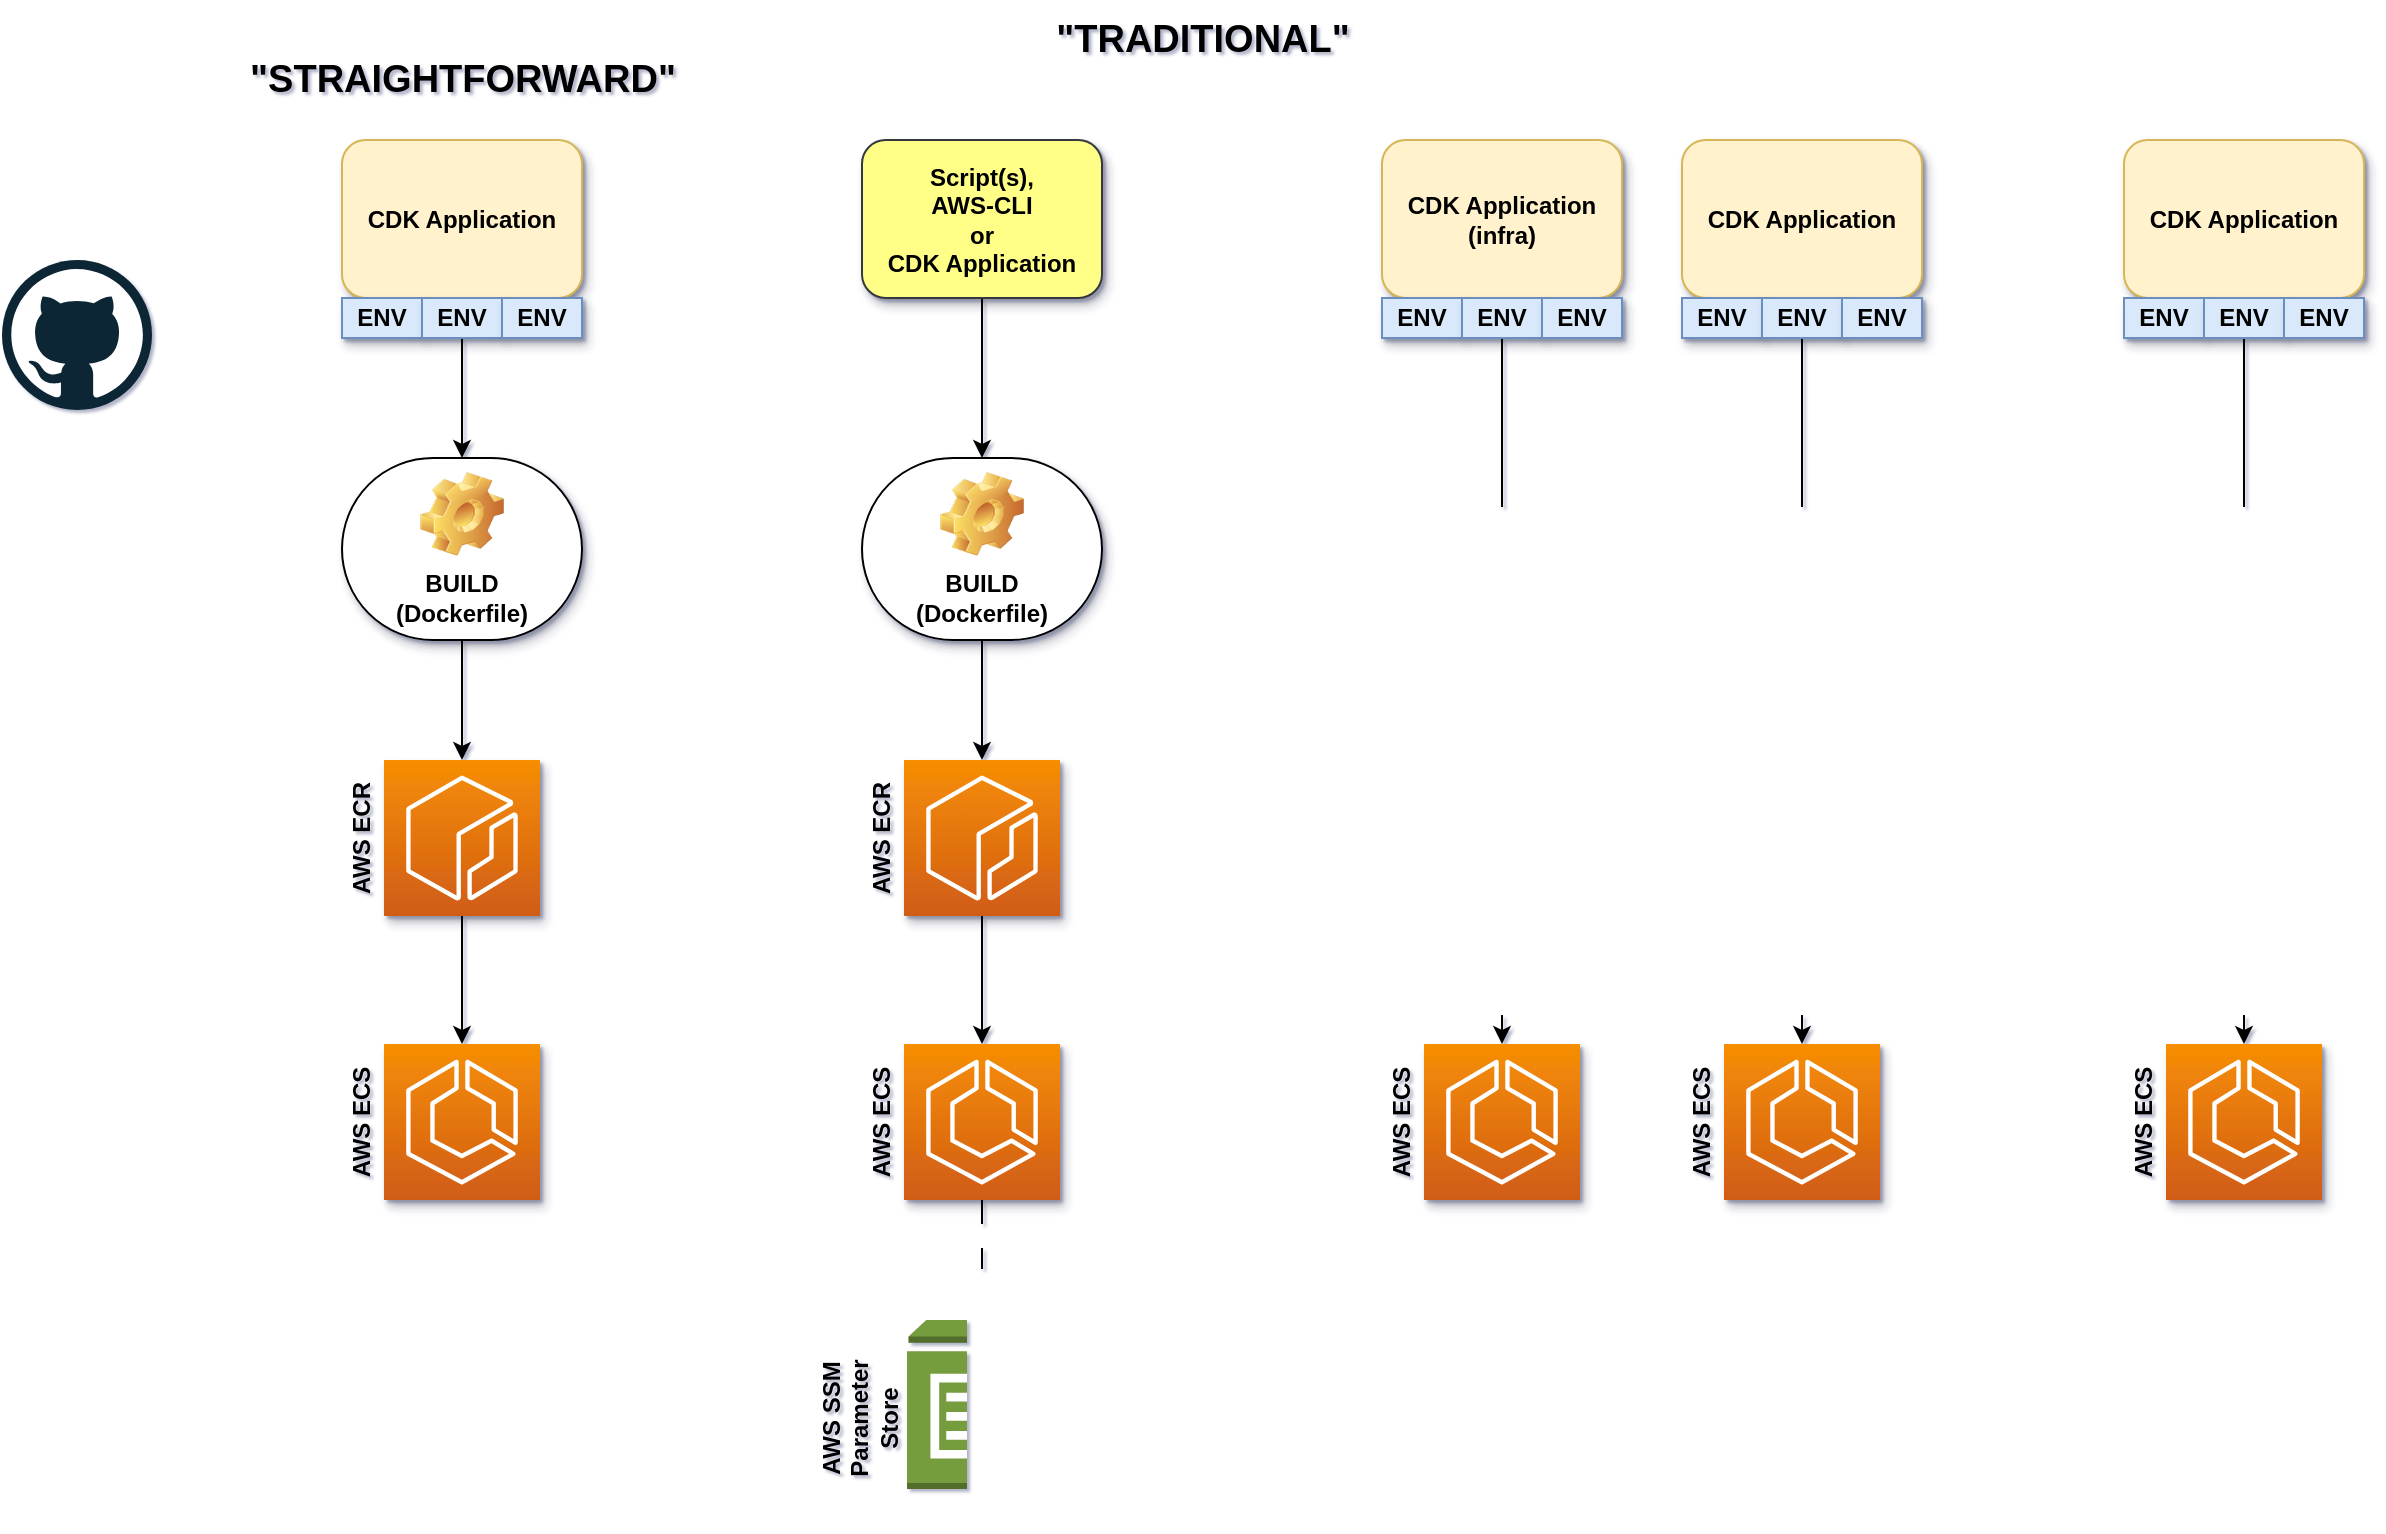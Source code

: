 <mxfile version="21.2.3" type="github">
  <diagram name="Stránka-1" id="pbJBylKxU5VuryBFHDFz">
    <mxGraphModel dx="2195" dy="1944" grid="1" gridSize="10" guides="1" tooltips="1" connect="1" arrows="1" fold="1" page="1" pageScale="1" pageWidth="827" pageHeight="1169" background="none" math="0" shadow="1">
      <root>
        <mxCell id="0" />
        <mxCell id="1" parent="0" />
        <mxCell id="vKwGqFaDPew6xlJv7KLT-27" value="" style="edgeStyle=orthogonalEdgeStyle;rounded=0;orthogonalLoop=1;jettySize=auto;html=1;" edge="1" parent="1" source="vKwGqFaDPew6xlJv7KLT-4" target="vKwGqFaDPew6xlJv7KLT-12">
          <mxGeometry relative="1" as="geometry" />
        </mxCell>
        <mxCell id="vKwGqFaDPew6xlJv7KLT-4" value="CDK Application" style="rounded=1;whiteSpace=wrap;html=1;fillColor=#fff2cc;strokeColor=#d6b656;shadow=1;fontStyle=1" vertex="1" parent="1">
          <mxGeometry x="60" y="-1010" width="120" height="79" as="geometry" />
        </mxCell>
        <mxCell id="vKwGqFaDPew6xlJv7KLT-5" value="ENV" style="rounded=0;whiteSpace=wrap;html=1;fillColor=#dae8fc;strokeColor=#6c8ebf;shadow=1;fontStyle=1" vertex="1" parent="1">
          <mxGeometry x="60" y="-931" width="40" height="20" as="geometry" />
        </mxCell>
        <mxCell id="vKwGqFaDPew6xlJv7KLT-6" value="ENV" style="rounded=0;whiteSpace=wrap;html=1;fillColor=#dae8fc;strokeColor=#6c8ebf;shadow=1;fontStyle=1" vertex="1" parent="1">
          <mxGeometry x="100" y="-931" width="40" height="20" as="geometry" />
        </mxCell>
        <mxCell id="vKwGqFaDPew6xlJv7KLT-7" value="ENV" style="rounded=0;whiteSpace=wrap;html=1;fillColor=#dae8fc;strokeColor=#6c8ebf;shadow=1;fontStyle=1" vertex="1" parent="1">
          <mxGeometry x="140" y="-931" width="40" height="20" as="geometry" />
        </mxCell>
        <mxCell id="vKwGqFaDPew6xlJv7KLT-32" value="" style="edgeStyle=orthogonalEdgeStyle;rounded=0;orthogonalLoop=1;jettySize=auto;html=1;" edge="1" parent="1" source="vKwGqFaDPew6xlJv7KLT-12" target="vKwGqFaDPew6xlJv7KLT-13">
          <mxGeometry relative="1" as="geometry" />
        </mxCell>
        <mxCell id="vKwGqFaDPew6xlJv7KLT-12" value="BUILD&lt;br&gt;(Dockerfile)" style="label;whiteSpace=wrap;html=1;align=center;verticalAlign=bottom;spacingLeft=0;spacingBottom=4;imageAlign=center;imageVerticalAlign=top;image=img/clipart/Gear_128x128.png;arcSize=50;shadow=1;" vertex="1" parent="1">
          <mxGeometry x="60" y="-851" width="120" height="91" as="geometry" />
        </mxCell>
        <mxCell id="vKwGqFaDPew6xlJv7KLT-34" value="" style="edgeStyle=orthogonalEdgeStyle;rounded=0;orthogonalLoop=1;jettySize=auto;html=1;" edge="1" parent="1" source="vKwGqFaDPew6xlJv7KLT-13" target="vKwGqFaDPew6xlJv7KLT-14">
          <mxGeometry relative="1" as="geometry" />
        </mxCell>
        <mxCell id="vKwGqFaDPew6xlJv7KLT-13" value="" style="sketch=0;points=[[0,0,0],[0.25,0,0],[0.5,0,0],[0.75,0,0],[1,0,0],[0,1,0],[0.25,1,0],[0.5,1,0],[0.75,1,0],[1,1,0],[0,0.25,0],[0,0.5,0],[0,0.75,0],[1,0.25,0],[1,0.5,0],[1,0.75,0]];outlineConnect=0;fontColor=#232F3E;gradientColor=#F78E04;gradientDirection=north;fillColor=#D05C17;strokeColor=#ffffff;dashed=0;verticalLabelPosition=bottom;verticalAlign=top;align=center;html=1;fontSize=12;fontStyle=0;aspect=fixed;shape=mxgraph.aws4.resourceIcon;resIcon=mxgraph.aws4.ecr;shadow=1;" vertex="1" parent="1">
          <mxGeometry x="81" y="-700" width="78" height="78" as="geometry" />
        </mxCell>
        <mxCell id="vKwGqFaDPew6xlJv7KLT-14" value="" style="sketch=0;points=[[0,0,0],[0.25,0,0],[0.5,0,0],[0.75,0,0],[1,0,0],[0,1,0],[0.25,1,0],[0.5,1,0],[0.75,1,0],[1,1,0],[0,0.25,0],[0,0.5,0],[0,0.75,0],[1,0.25,0],[1,0.5,0],[1,0.75,0]];outlineConnect=0;fontColor=#232F3E;gradientColor=#F78E04;gradientDirection=north;fillColor=#D05C17;strokeColor=#ffffff;dashed=0;verticalLabelPosition=bottom;verticalAlign=top;align=center;html=1;fontSize=12;fontStyle=0;aspect=fixed;shape=mxgraph.aws4.resourceIcon;resIcon=mxgraph.aws4.ecs;shadow=1;" vertex="1" parent="1">
          <mxGeometry x="81" y="-558" width="78" height="78" as="geometry" />
        </mxCell>
        <mxCell id="vKwGqFaDPew6xlJv7KLT-16" value="AWS ECR" style="text;html=1;strokeColor=none;fillColor=none;align=center;verticalAlign=middle;whiteSpace=wrap;rounded=0;rotation=-90;fontStyle=1" vertex="1" parent="1">
          <mxGeometry x="40" y="-676" width="60" height="30" as="geometry" />
        </mxCell>
        <mxCell id="vKwGqFaDPew6xlJv7KLT-18" value="AWS ECS" style="text;html=1;strokeColor=none;fillColor=none;align=center;verticalAlign=middle;whiteSpace=wrap;rounded=0;rotation=-90;fontStyle=1" vertex="1" parent="1">
          <mxGeometry x="40" y="-534" width="60" height="30" as="geometry" />
        </mxCell>
        <mxCell id="vKwGqFaDPew6xlJv7KLT-23" value="&quot;STRAIGHTFORWARD&quot;" style="text;html=1;fontSize=19;fontStyle=1;verticalAlign=middle;align=center;fillColor=none;" vertex="1" parent="1">
          <mxGeometry x="70" y="-1060" width="100" height="40" as="geometry" />
        </mxCell>
        <mxCell id="vKwGqFaDPew6xlJv7KLT-36" value="" style="edgeStyle=orthogonalEdgeStyle;rounded=0;orthogonalLoop=1;jettySize=auto;html=1;" edge="1" parent="1" source="vKwGqFaDPew6xlJv7KLT-24" target="vKwGqFaDPew6xlJv7KLT-35">
          <mxGeometry relative="1" as="geometry" />
        </mxCell>
        <mxCell id="vKwGqFaDPew6xlJv7KLT-24" value="Script(s),&lt;br&gt;AWS-CLI&lt;br&gt;or&lt;br&gt;CDK Application" style="rounded=1;whiteSpace=wrap;html=1;fillColor=#ffff88;strokeColor=#36393d;shadow=1;fontStyle=1" vertex="1" parent="1">
          <mxGeometry x="320" y="-1010" width="120" height="79" as="geometry" />
        </mxCell>
        <mxCell id="vKwGqFaDPew6xlJv7KLT-39" value="" style="edgeStyle=orthogonalEdgeStyle;rounded=0;orthogonalLoop=1;jettySize=auto;html=1;" edge="1" parent="1" source="vKwGqFaDPew6xlJv7KLT-35" target="vKwGqFaDPew6xlJv7KLT-38">
          <mxGeometry relative="1" as="geometry" />
        </mxCell>
        <mxCell id="vKwGqFaDPew6xlJv7KLT-35" value="BUILD&lt;br&gt;(Dockerfile)" style="label;whiteSpace=wrap;html=1;align=center;verticalAlign=bottom;spacingLeft=0;spacingBottom=4;imageAlign=center;imageVerticalAlign=top;image=img/clipart/Gear_128x128.png;arcSize=50;shadow=1;" vertex="1" parent="1">
          <mxGeometry x="320" y="-851" width="120" height="91" as="geometry" />
        </mxCell>
        <mxCell id="vKwGqFaDPew6xlJv7KLT-62" value="" style="edgeStyle=orthogonalEdgeStyle;rounded=0;orthogonalLoop=1;jettySize=auto;html=1;" edge="1" parent="1" source="vKwGqFaDPew6xlJv7KLT-38" target="vKwGqFaDPew6xlJv7KLT-41">
          <mxGeometry relative="1" as="geometry" />
        </mxCell>
        <mxCell id="vKwGqFaDPew6xlJv7KLT-38" value="" style="sketch=0;points=[[0,0,0],[0.25,0,0],[0.5,0,0],[0.75,0,0],[1,0,0],[0,1,0],[0.25,1,0],[0.5,1,0],[0.75,1,0],[1,1,0],[0,0.25,0],[0,0.5,0],[0,0.75,0],[1,0.25,0],[1,0.5,0],[1,0.75,0]];outlineConnect=0;fontColor=#232F3E;gradientColor=#F78E04;gradientDirection=north;fillColor=#D05C17;strokeColor=#ffffff;dashed=0;verticalLabelPosition=bottom;verticalAlign=top;align=center;html=1;fontSize=12;fontStyle=0;aspect=fixed;shape=mxgraph.aws4.resourceIcon;resIcon=mxgraph.aws4.ecr;shadow=1;" vertex="1" parent="1">
          <mxGeometry x="341" y="-700" width="78" height="78" as="geometry" />
        </mxCell>
        <mxCell id="vKwGqFaDPew6xlJv7KLT-40" value="AWS ECR" style="text;html=1;strokeColor=none;fillColor=none;align=center;verticalAlign=middle;whiteSpace=wrap;rounded=0;rotation=-90;fontStyle=1" vertex="1" parent="1">
          <mxGeometry x="300" y="-676" width="60" height="30" as="geometry" />
        </mxCell>
        <mxCell id="vKwGqFaDPew6xlJv7KLT-67" value="" style="edgeStyle=orthogonalEdgeStyle;rounded=0;orthogonalLoop=1;jettySize=auto;html=1;dashed=1;dashPattern=12 12;" edge="1" parent="1" source="vKwGqFaDPew6xlJv7KLT-41" target="vKwGqFaDPew6xlJv7KLT-64">
          <mxGeometry relative="1" as="geometry" />
        </mxCell>
        <mxCell id="vKwGqFaDPew6xlJv7KLT-41" value="" style="sketch=0;points=[[0,0,0],[0.25,0,0],[0.5,0,0],[0.75,0,0],[1,0,0],[0,1,0],[0.25,1,0],[0.5,1,0],[0.75,1,0],[1,1,0],[0,0.25,0],[0,0.5,0],[0,0.75,0],[1,0.25,0],[1,0.5,0],[1,0.75,0]];outlineConnect=0;fontColor=#232F3E;gradientColor=#F78E04;gradientDirection=north;fillColor=#D05C17;strokeColor=#ffffff;dashed=0;verticalLabelPosition=bottom;verticalAlign=top;align=center;html=1;fontSize=12;fontStyle=0;aspect=fixed;shape=mxgraph.aws4.resourceIcon;resIcon=mxgraph.aws4.ecs;shadow=1;" vertex="1" parent="1">
          <mxGeometry x="341" y="-558" width="78" height="78" as="geometry" />
        </mxCell>
        <mxCell id="vKwGqFaDPew6xlJv7KLT-42" value="AWS ECS" style="text;html=1;strokeColor=none;fillColor=none;align=center;verticalAlign=middle;whiteSpace=wrap;rounded=0;rotation=-90;fontStyle=1" vertex="1" parent="1">
          <mxGeometry x="300" y="-534" width="60" height="30" as="geometry" />
        </mxCell>
        <mxCell id="vKwGqFaDPew6xlJv7KLT-43" value="&quot;TRADITIONAL&quot;" style="text;html=1;fontSize=19;fontStyle=1;verticalAlign=middle;align=center;fillColor=none;" vertex="1" parent="1">
          <mxGeometry x="440" y="-1080" width="100" height="40" as="geometry" />
        </mxCell>
        <mxCell id="vKwGqFaDPew6xlJv7KLT-70" value="" style="edgeStyle=orthogonalEdgeStyle;rounded=0;orthogonalLoop=1;jettySize=auto;html=1;" edge="1" parent="1" source="vKwGqFaDPew6xlJv7KLT-45" target="vKwGqFaDPew6xlJv7KLT-68">
          <mxGeometry relative="1" as="geometry" />
        </mxCell>
        <mxCell id="vKwGqFaDPew6xlJv7KLT-45" value="CDK Application&lt;br&gt;(infra)" style="rounded=1;whiteSpace=wrap;html=1;fillColor=#fff2cc;strokeColor=#d6b656;shadow=1;fontStyle=1" vertex="1" parent="1">
          <mxGeometry x="580" y="-1010" width="120" height="79" as="geometry" />
        </mxCell>
        <mxCell id="vKwGqFaDPew6xlJv7KLT-46" value="ENV" style="rounded=0;whiteSpace=wrap;html=1;fillColor=#dae8fc;strokeColor=#6c8ebf;shadow=1;fontStyle=1" vertex="1" parent="1">
          <mxGeometry x="580" y="-931" width="40" height="20" as="geometry" />
        </mxCell>
        <mxCell id="vKwGqFaDPew6xlJv7KLT-47" value="ENV" style="rounded=0;whiteSpace=wrap;html=1;fillColor=#dae8fc;strokeColor=#6c8ebf;shadow=1;fontStyle=1" vertex="1" parent="1">
          <mxGeometry x="620" y="-931" width="40" height="20" as="geometry" />
        </mxCell>
        <mxCell id="vKwGqFaDPew6xlJv7KLT-48" value="ENV" style="rounded=0;whiteSpace=wrap;html=1;fillColor=#dae8fc;strokeColor=#6c8ebf;shadow=1;fontStyle=1" vertex="1" parent="1">
          <mxGeometry x="660" y="-931" width="40" height="20" as="geometry" />
        </mxCell>
        <mxCell id="vKwGqFaDPew6xlJv7KLT-49" value="" style="outlineConnect=0;dashed=0;verticalLabelPosition=bottom;verticalAlign=top;align=center;html=1;shape=mxgraph.aws3.cloud_2;fillColor=#F58534;gradientColor=none;labelBackgroundColor=none;shadow=1;" vertex="1" parent="1">
          <mxGeometry x="-100" y="-633" width="75" height="75" as="geometry" />
        </mxCell>
        <mxCell id="vKwGqFaDPew6xlJv7KLT-50" value="" style="dashed=0;outlineConnect=0;html=1;align=center;labelPosition=center;verticalLabelPosition=bottom;verticalAlign=top;shape=mxgraph.weblogos.github" vertex="1" parent="1">
          <mxGeometry x="-110" y="-950" width="75" height="75" as="geometry" />
        </mxCell>
        <mxCell id="vKwGqFaDPew6xlJv7KLT-74" value="" style="edgeStyle=orthogonalEdgeStyle;rounded=0;orthogonalLoop=1;jettySize=auto;html=1;" edge="1" parent="1" source="vKwGqFaDPew6xlJv7KLT-51" target="vKwGqFaDPew6xlJv7KLT-71">
          <mxGeometry relative="1" as="geometry" />
        </mxCell>
        <mxCell id="vKwGqFaDPew6xlJv7KLT-51" value="CDK Application" style="rounded=1;whiteSpace=wrap;html=1;fillColor=#fff2cc;strokeColor=#d6b656;shadow=1;fontStyle=1" vertex="1" parent="1">
          <mxGeometry x="730" y="-1010" width="120" height="79" as="geometry" />
        </mxCell>
        <mxCell id="vKwGqFaDPew6xlJv7KLT-52" value="ENV" style="rounded=0;whiteSpace=wrap;html=1;fillColor=#dae8fc;strokeColor=#6c8ebf;shadow=1;fontStyle=1" vertex="1" parent="1">
          <mxGeometry x="730" y="-931" width="40" height="20" as="geometry" />
        </mxCell>
        <mxCell id="vKwGqFaDPew6xlJv7KLT-53" value="ENV" style="rounded=0;whiteSpace=wrap;html=1;fillColor=#dae8fc;strokeColor=#6c8ebf;shadow=1;fontStyle=1" vertex="1" parent="1">
          <mxGeometry x="770" y="-931" width="40" height="20" as="geometry" />
        </mxCell>
        <mxCell id="vKwGqFaDPew6xlJv7KLT-54" value="ENV" style="rounded=0;whiteSpace=wrap;html=1;fillColor=#dae8fc;strokeColor=#6c8ebf;shadow=1;fontStyle=1" vertex="1" parent="1">
          <mxGeometry x="810" y="-931" width="40" height="20" as="geometry" />
        </mxCell>
        <mxCell id="vKwGqFaDPew6xlJv7KLT-55" value="CDK Application" style="rounded=1;whiteSpace=wrap;html=1;fillColor=#fff2cc;strokeColor=#d6b656;shadow=1;fontStyle=1" vertex="1" parent="1">
          <mxGeometry x="951" y="-1010" width="120" height="79" as="geometry" />
        </mxCell>
        <mxCell id="vKwGqFaDPew6xlJv7KLT-56" value="ENV" style="rounded=0;whiteSpace=wrap;html=1;fillColor=#dae8fc;strokeColor=#6c8ebf;shadow=1;fontStyle=1" vertex="1" parent="1">
          <mxGeometry x="951" y="-931" width="40" height="20" as="geometry" />
        </mxCell>
        <mxCell id="vKwGqFaDPew6xlJv7KLT-77" value="" style="edgeStyle=orthogonalEdgeStyle;rounded=0;orthogonalLoop=1;jettySize=auto;html=1;" edge="1" parent="1" source="vKwGqFaDPew6xlJv7KLT-57" target="vKwGqFaDPew6xlJv7KLT-76">
          <mxGeometry relative="1" as="geometry" />
        </mxCell>
        <mxCell id="vKwGqFaDPew6xlJv7KLT-57" value="ENV" style="rounded=0;whiteSpace=wrap;html=1;fillColor=#dae8fc;strokeColor=#6c8ebf;shadow=1;fontStyle=1" vertex="1" parent="1">
          <mxGeometry x="991" y="-931" width="40" height="20" as="geometry" />
        </mxCell>
        <mxCell id="vKwGqFaDPew6xlJv7KLT-58" value="ENV" style="rounded=0;whiteSpace=wrap;html=1;fillColor=#dae8fc;strokeColor=#6c8ebf;shadow=1;fontStyle=1" vertex="1" parent="1">
          <mxGeometry x="1031" y="-931" width="40" height="20" as="geometry" />
        </mxCell>
        <mxCell id="vKwGqFaDPew6xlJv7KLT-59" value="" style="shape=image;html=1;verticalAlign=top;verticalLabelPosition=bottom;labelBackgroundColor=#ffffff;imageAspect=0;aspect=fixed;image=https://cdn4.iconfinder.com/data/icons/ionicons/512/icon-ios7-plus-empty-128.png" vertex="1" parent="1">
          <mxGeometry x="490" y="-710" width="50" height="50" as="geometry" />
        </mxCell>
        <mxCell id="vKwGqFaDPew6xlJv7KLT-64" value="" style="outlineConnect=0;dashed=0;verticalLabelPosition=bottom;verticalAlign=top;align=center;html=1;shape=mxgraph.aws3.parameter_store;fillColor=#759C3E;gradientColor=none;" vertex="1" parent="1">
          <mxGeometry x="342.5" y="-420" width="75" height="102" as="geometry" />
        </mxCell>
        <mxCell id="vKwGqFaDPew6xlJv7KLT-65" value="AWS SSM Parameter Store" style="text;html=1;strokeColor=none;fillColor=none;align=center;verticalAlign=middle;whiteSpace=wrap;rounded=0;rotation=-90;fontStyle=1" vertex="1" parent="1">
          <mxGeometry x="274" y="-392.5" width="90" height="43" as="geometry" />
        </mxCell>
        <mxCell id="vKwGqFaDPew6xlJv7KLT-68" value="" style="sketch=0;points=[[0,0,0],[0.25,0,0],[0.5,0,0],[0.75,0,0],[1,0,0],[0,1,0],[0.25,1,0],[0.5,1,0],[0.75,1,0],[1,1,0],[0,0.25,0],[0,0.5,0],[0,0.75,0],[1,0.25,0],[1,0.5,0],[1,0.75,0]];outlineConnect=0;fontColor=#232F3E;gradientColor=#F78E04;gradientDirection=north;fillColor=#D05C17;strokeColor=#ffffff;dashed=0;verticalLabelPosition=bottom;verticalAlign=top;align=center;html=1;fontSize=12;fontStyle=0;aspect=fixed;shape=mxgraph.aws4.resourceIcon;resIcon=mxgraph.aws4.ecs;shadow=1;" vertex="1" parent="1">
          <mxGeometry x="601" y="-558" width="78" height="78" as="geometry" />
        </mxCell>
        <mxCell id="vKwGqFaDPew6xlJv7KLT-69" value="AWS ECS" style="text;html=1;strokeColor=none;fillColor=none;align=center;verticalAlign=middle;whiteSpace=wrap;rounded=0;rotation=-90;fontStyle=1" vertex="1" parent="1">
          <mxGeometry x="560" y="-534" width="60" height="30" as="geometry" />
        </mxCell>
        <mxCell id="vKwGqFaDPew6xlJv7KLT-71" value="" style="sketch=0;points=[[0,0,0],[0.25,0,0],[0.5,0,0],[0.75,0,0],[1,0,0],[0,1,0],[0.25,1,0],[0.5,1,0],[0.75,1,0],[1,1,0],[0,0.25,0],[0,0.5,0],[0,0.75,0],[1,0.25,0],[1,0.5,0],[1,0.75,0]];outlineConnect=0;fontColor=#232F3E;gradientColor=#F78E04;gradientDirection=north;fillColor=#D05C17;strokeColor=#ffffff;dashed=0;verticalLabelPosition=bottom;verticalAlign=top;align=center;html=1;fontSize=12;fontStyle=0;aspect=fixed;shape=mxgraph.aws4.resourceIcon;resIcon=mxgraph.aws4.ecs;shadow=1;" vertex="1" parent="1">
          <mxGeometry x="751" y="-558" width="78" height="78" as="geometry" />
        </mxCell>
        <mxCell id="vKwGqFaDPew6xlJv7KLT-72" value="AWS ECS" style="text;html=1;strokeColor=none;fillColor=none;align=center;verticalAlign=middle;whiteSpace=wrap;rounded=0;rotation=-90;fontStyle=1" vertex="1" parent="1">
          <mxGeometry x="931" y="-534" width="60" height="30" as="geometry" />
        </mxCell>
        <mxCell id="vKwGqFaDPew6xlJv7KLT-73" value="" style="shape=image;html=1;verticalAlign=top;verticalLabelPosition=bottom;labelBackgroundColor=#ffffff;imageAspect=0;aspect=fixed;image=https://cdn0.iconfinder.com/data/icons/phosphor-thin-vol-2/256/dots-three-vertical-thin-128.png;rotation=90;" vertex="1" parent="1">
          <mxGeometry x="850" y="-976" width="101" height="101" as="geometry" />
        </mxCell>
        <mxCell id="vKwGqFaDPew6xlJv7KLT-75" value="AWS ECS" style="text;html=1;strokeColor=none;fillColor=none;align=center;verticalAlign=middle;whiteSpace=wrap;rounded=0;rotation=-90;fontStyle=1" vertex="1" parent="1">
          <mxGeometry x="710" y="-534" width="60" height="30" as="geometry" />
        </mxCell>
        <mxCell id="vKwGqFaDPew6xlJv7KLT-76" value="" style="sketch=0;points=[[0,0,0],[0.25,0,0],[0.5,0,0],[0.75,0,0],[1,0,0],[0,1,0],[0.25,1,0],[0.5,1,0],[0.75,1,0],[1,1,0],[0,0.25,0],[0,0.5,0],[0,0.75,0],[1,0.25,0],[1,0.5,0],[1,0.75,0]];outlineConnect=0;fontColor=#232F3E;gradientColor=#F78E04;gradientDirection=north;fillColor=#D05C17;strokeColor=#ffffff;dashed=0;verticalLabelPosition=bottom;verticalAlign=top;align=center;html=1;fontSize=12;fontStyle=0;aspect=fixed;shape=mxgraph.aws4.resourceIcon;resIcon=mxgraph.aws4.ecs;shadow=1;" vertex="1" parent="1">
          <mxGeometry x="972" y="-558" width="78" height="78" as="geometry" />
        </mxCell>
      </root>
    </mxGraphModel>
  </diagram>
</mxfile>
